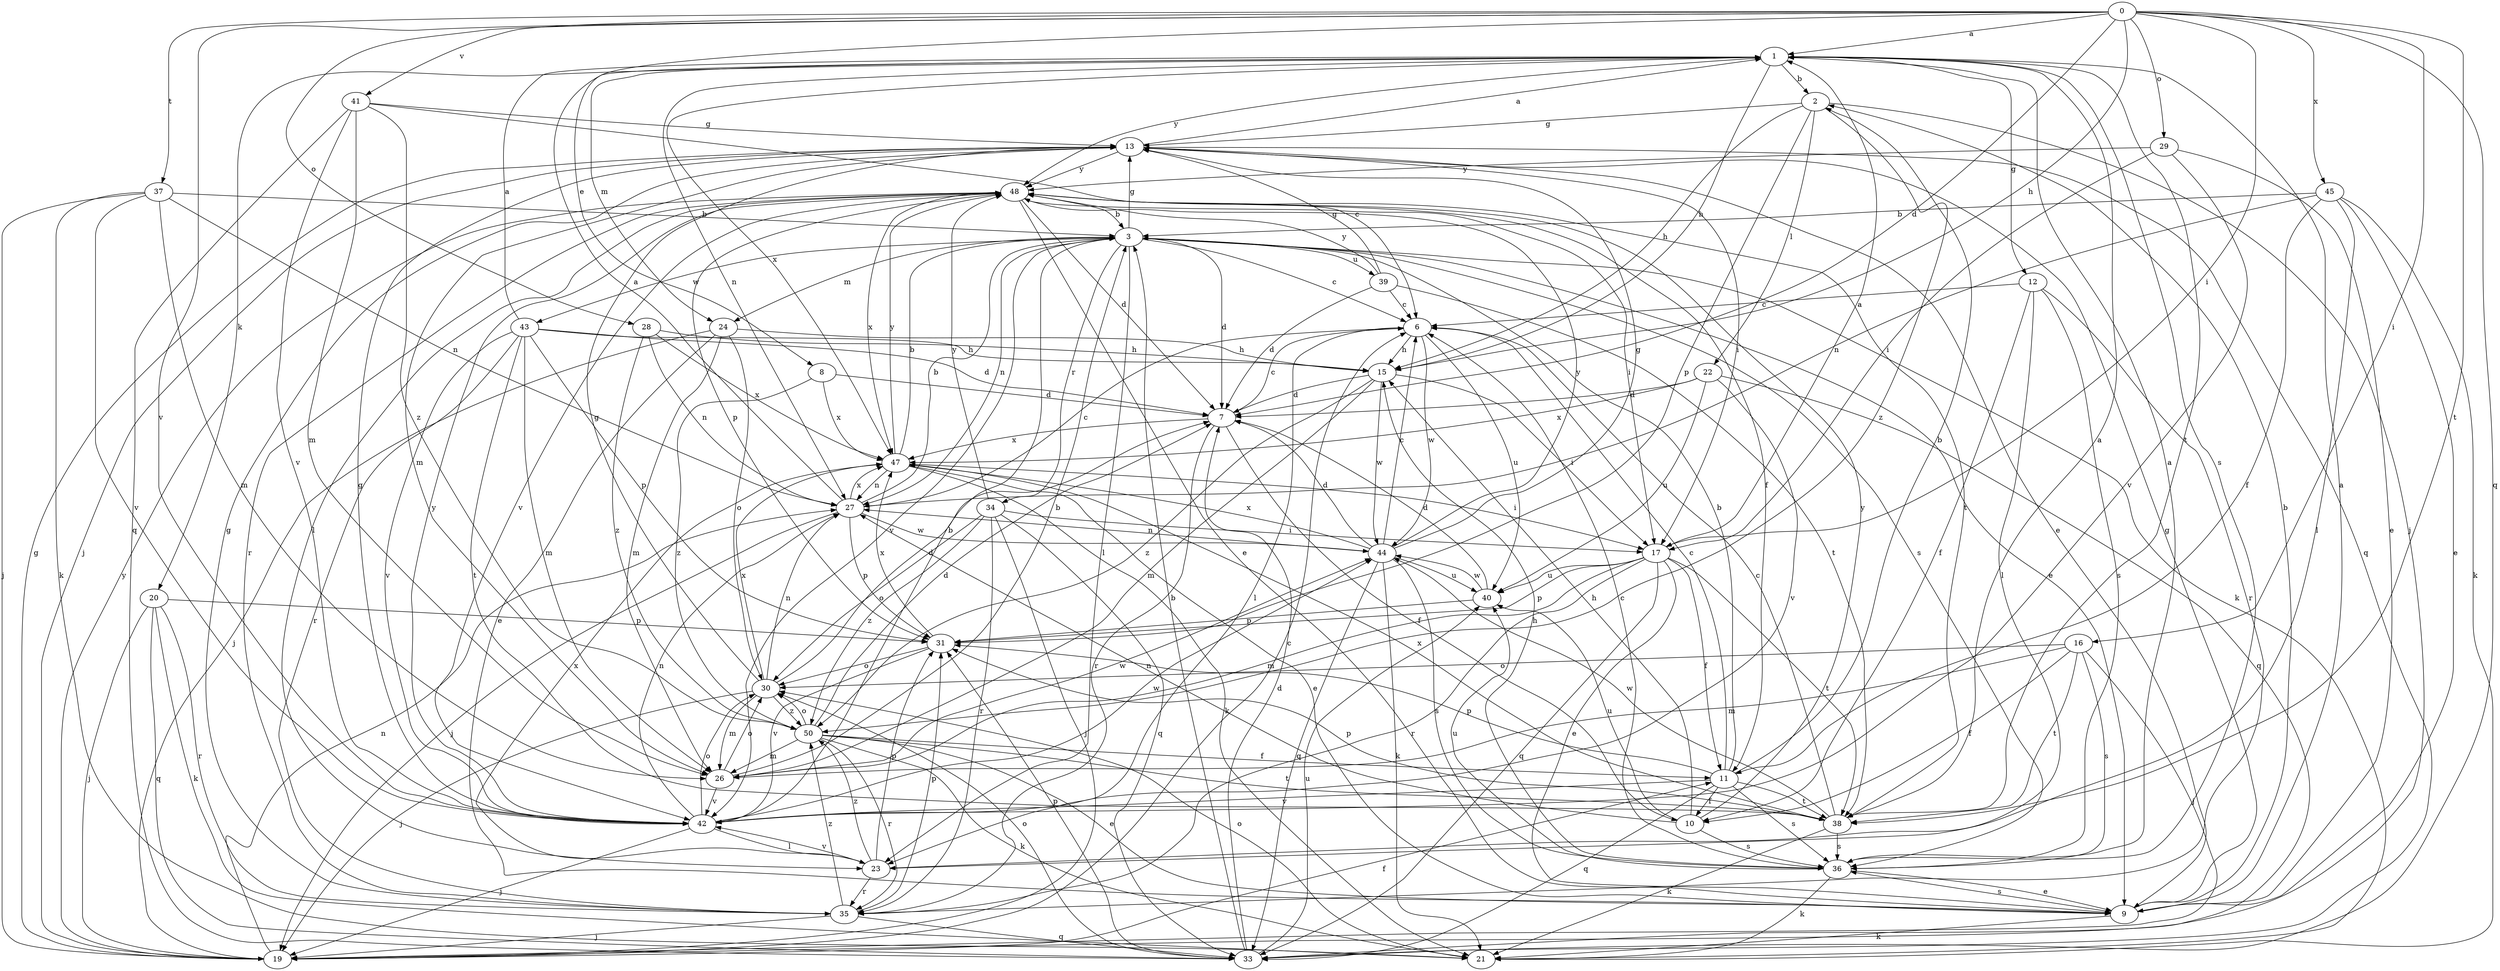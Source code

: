 strict digraph  {
0;
1;
2;
3;
6;
7;
8;
9;
10;
11;
12;
13;
15;
16;
17;
19;
20;
21;
22;
23;
24;
26;
27;
28;
29;
30;
31;
33;
34;
35;
36;
37;
38;
39;
40;
41;
42;
43;
44;
45;
47;
48;
50;
0 -> 1  [label=a];
0 -> 7  [label=d];
0 -> 8  [label=e];
0 -> 15  [label=h];
0 -> 16  [label=i];
0 -> 17  [label=i];
0 -> 28  [label=o];
0 -> 29  [label=o];
0 -> 33  [label=q];
0 -> 37  [label=t];
0 -> 38  [label=t];
0 -> 41  [label=v];
0 -> 42  [label=v];
0 -> 45  [label=x];
1 -> 2  [label=b];
1 -> 12  [label=g];
1 -> 15  [label=h];
1 -> 20  [label=k];
1 -> 24  [label=m];
1 -> 27  [label=n];
1 -> 36  [label=s];
1 -> 38  [label=t];
1 -> 47  [label=x];
1 -> 48  [label=y];
2 -> 13  [label=g];
2 -> 15  [label=h];
2 -> 19  [label=j];
2 -> 22  [label=l];
2 -> 31  [label=p];
2 -> 50  [label=z];
3 -> 6  [label=c];
3 -> 7  [label=d];
3 -> 9  [label=e];
3 -> 13  [label=g];
3 -> 21  [label=k];
3 -> 23  [label=l];
3 -> 24  [label=m];
3 -> 27  [label=n];
3 -> 34  [label=r];
3 -> 36  [label=s];
3 -> 39  [label=u];
3 -> 42  [label=v];
3 -> 43  [label=w];
6 -> 15  [label=h];
6 -> 23  [label=l];
6 -> 40  [label=u];
6 -> 44  [label=w];
7 -> 6  [label=c];
7 -> 10  [label=f];
7 -> 35  [label=r];
7 -> 47  [label=x];
8 -> 7  [label=d];
8 -> 47  [label=x];
8 -> 50  [label=z];
9 -> 1  [label=a];
9 -> 2  [label=b];
9 -> 13  [label=g];
9 -> 21  [label=k];
9 -> 36  [label=s];
10 -> 15  [label=h];
10 -> 27  [label=n];
10 -> 36  [label=s];
10 -> 40  [label=u];
10 -> 48  [label=y];
11 -> 2  [label=b];
11 -> 3  [label=b];
11 -> 6  [label=c];
11 -> 10  [label=f];
11 -> 31  [label=p];
11 -> 33  [label=q];
11 -> 36  [label=s];
11 -> 38  [label=t];
11 -> 42  [label=v];
12 -> 6  [label=c];
12 -> 10  [label=f];
12 -> 23  [label=l];
12 -> 35  [label=r];
12 -> 36  [label=s];
13 -> 1  [label=a];
13 -> 9  [label=e];
13 -> 17  [label=i];
13 -> 19  [label=j];
13 -> 26  [label=m];
13 -> 33  [label=q];
13 -> 48  [label=y];
15 -> 7  [label=d];
15 -> 17  [label=i];
15 -> 26  [label=m];
15 -> 44  [label=w];
15 -> 50  [label=z];
16 -> 10  [label=f];
16 -> 19  [label=j];
16 -> 26  [label=m];
16 -> 30  [label=o];
16 -> 36  [label=s];
16 -> 38  [label=t];
17 -> 1  [label=a];
17 -> 9  [label=e];
17 -> 11  [label=f];
17 -> 26  [label=m];
17 -> 31  [label=p];
17 -> 33  [label=q];
17 -> 35  [label=r];
17 -> 38  [label=t];
17 -> 40  [label=u];
19 -> 6  [label=c];
19 -> 11  [label=f];
19 -> 13  [label=g];
19 -> 27  [label=n];
19 -> 48  [label=y];
20 -> 19  [label=j];
20 -> 21  [label=k];
20 -> 31  [label=p];
20 -> 33  [label=q];
20 -> 35  [label=r];
21 -> 30  [label=o];
22 -> 7  [label=d];
22 -> 33  [label=q];
22 -> 40  [label=u];
22 -> 42  [label=v];
22 -> 47  [label=x];
23 -> 31  [label=p];
23 -> 35  [label=r];
23 -> 42  [label=v];
23 -> 47  [label=x];
23 -> 50  [label=z];
24 -> 9  [label=e];
24 -> 15  [label=h];
24 -> 19  [label=j];
24 -> 26  [label=m];
24 -> 30  [label=o];
26 -> 3  [label=b];
26 -> 30  [label=o];
26 -> 42  [label=v];
26 -> 44  [label=w];
27 -> 1  [label=a];
27 -> 3  [label=b];
27 -> 6  [label=c];
27 -> 19  [label=j];
27 -> 31  [label=p];
27 -> 44  [label=w];
27 -> 47  [label=x];
28 -> 15  [label=h];
28 -> 27  [label=n];
28 -> 47  [label=x];
28 -> 50  [label=z];
29 -> 9  [label=e];
29 -> 17  [label=i];
29 -> 42  [label=v];
29 -> 48  [label=y];
30 -> 7  [label=d];
30 -> 13  [label=g];
30 -> 19  [label=j];
30 -> 26  [label=m];
30 -> 27  [label=n];
30 -> 47  [label=x];
30 -> 50  [label=z];
31 -> 30  [label=o];
31 -> 42  [label=v];
31 -> 47  [label=x];
33 -> 3  [label=b];
33 -> 7  [label=d];
33 -> 30  [label=o];
33 -> 31  [label=p];
33 -> 40  [label=u];
34 -> 17  [label=i];
34 -> 19  [label=j];
34 -> 30  [label=o];
34 -> 33  [label=q];
34 -> 35  [label=r];
34 -> 48  [label=y];
34 -> 50  [label=z];
35 -> 13  [label=g];
35 -> 19  [label=j];
35 -> 31  [label=p];
35 -> 33  [label=q];
35 -> 50  [label=z];
36 -> 1  [label=a];
36 -> 6  [label=c];
36 -> 9  [label=e];
36 -> 15  [label=h];
36 -> 21  [label=k];
36 -> 40  [label=u];
37 -> 3  [label=b];
37 -> 19  [label=j];
37 -> 21  [label=k];
37 -> 26  [label=m];
37 -> 27  [label=n];
37 -> 42  [label=v];
38 -> 1  [label=a];
38 -> 6  [label=c];
38 -> 21  [label=k];
38 -> 31  [label=p];
38 -> 36  [label=s];
38 -> 44  [label=w];
38 -> 47  [label=x];
39 -> 6  [label=c];
39 -> 7  [label=d];
39 -> 13  [label=g];
39 -> 38  [label=t];
39 -> 48  [label=y];
40 -> 7  [label=d];
40 -> 31  [label=p];
40 -> 44  [label=w];
41 -> 6  [label=c];
41 -> 13  [label=g];
41 -> 26  [label=m];
41 -> 33  [label=q];
41 -> 42  [label=v];
41 -> 50  [label=z];
42 -> 3  [label=b];
42 -> 13  [label=g];
42 -> 19  [label=j];
42 -> 23  [label=l];
42 -> 27  [label=n];
42 -> 30  [label=o];
42 -> 44  [label=w];
42 -> 48  [label=y];
43 -> 1  [label=a];
43 -> 7  [label=d];
43 -> 15  [label=h];
43 -> 26  [label=m];
43 -> 31  [label=p];
43 -> 35  [label=r];
43 -> 38  [label=t];
43 -> 42  [label=v];
44 -> 6  [label=c];
44 -> 7  [label=d];
44 -> 13  [label=g];
44 -> 21  [label=k];
44 -> 27  [label=n];
44 -> 33  [label=q];
44 -> 36  [label=s];
44 -> 40  [label=u];
44 -> 47  [label=x];
44 -> 48  [label=y];
45 -> 3  [label=b];
45 -> 9  [label=e];
45 -> 11  [label=f];
45 -> 21  [label=k];
45 -> 23  [label=l];
45 -> 27  [label=n];
47 -> 3  [label=b];
47 -> 9  [label=e];
47 -> 17  [label=i];
47 -> 21  [label=k];
47 -> 27  [label=n];
47 -> 48  [label=y];
48 -> 3  [label=b];
48 -> 7  [label=d];
48 -> 9  [label=e];
48 -> 11  [label=f];
48 -> 17  [label=i];
48 -> 23  [label=l];
48 -> 31  [label=p];
48 -> 35  [label=r];
48 -> 38  [label=t];
48 -> 42  [label=v];
48 -> 47  [label=x];
50 -> 7  [label=d];
50 -> 9  [label=e];
50 -> 11  [label=f];
50 -> 21  [label=k];
50 -> 26  [label=m];
50 -> 30  [label=o];
50 -> 35  [label=r];
50 -> 38  [label=t];
}
